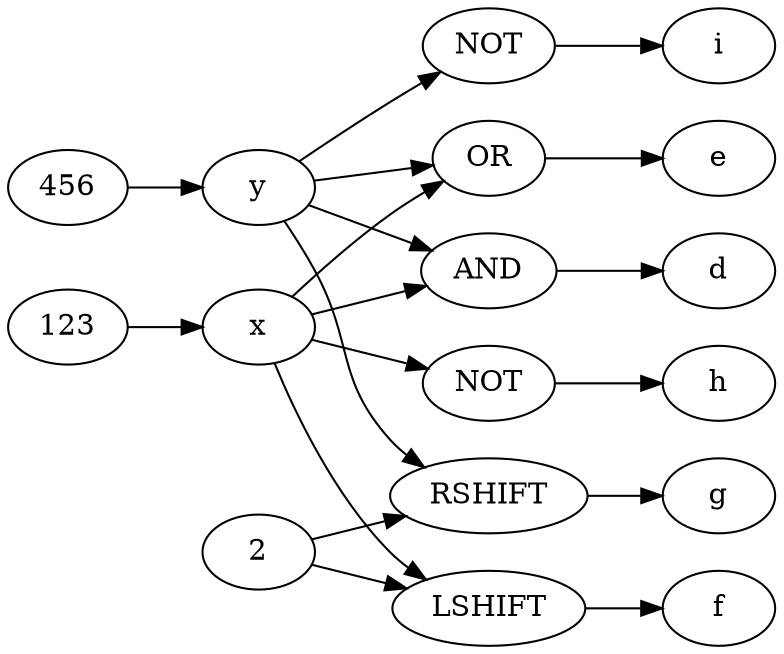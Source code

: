 // dot -Tsvg 7.sample.dot > 7.sample.svg

digraph D {
rankdir="LR";

123 -> x
456 -> y

x -> AND
y -> AND
AND -> d

x -> OR
y -> OR
OR -> e

x -> LSHIFT
2 -> LSHIFT
LSHIFT -> f

y -> RSHIFT
2 -> RSHIFT
RSHIFT -> g

NOT0 [label="NOT"]
x -> NOT0
NOT0 -> h

NOT1 [label="NOT"]
y -> NOT1
NOT1 -> i
}
